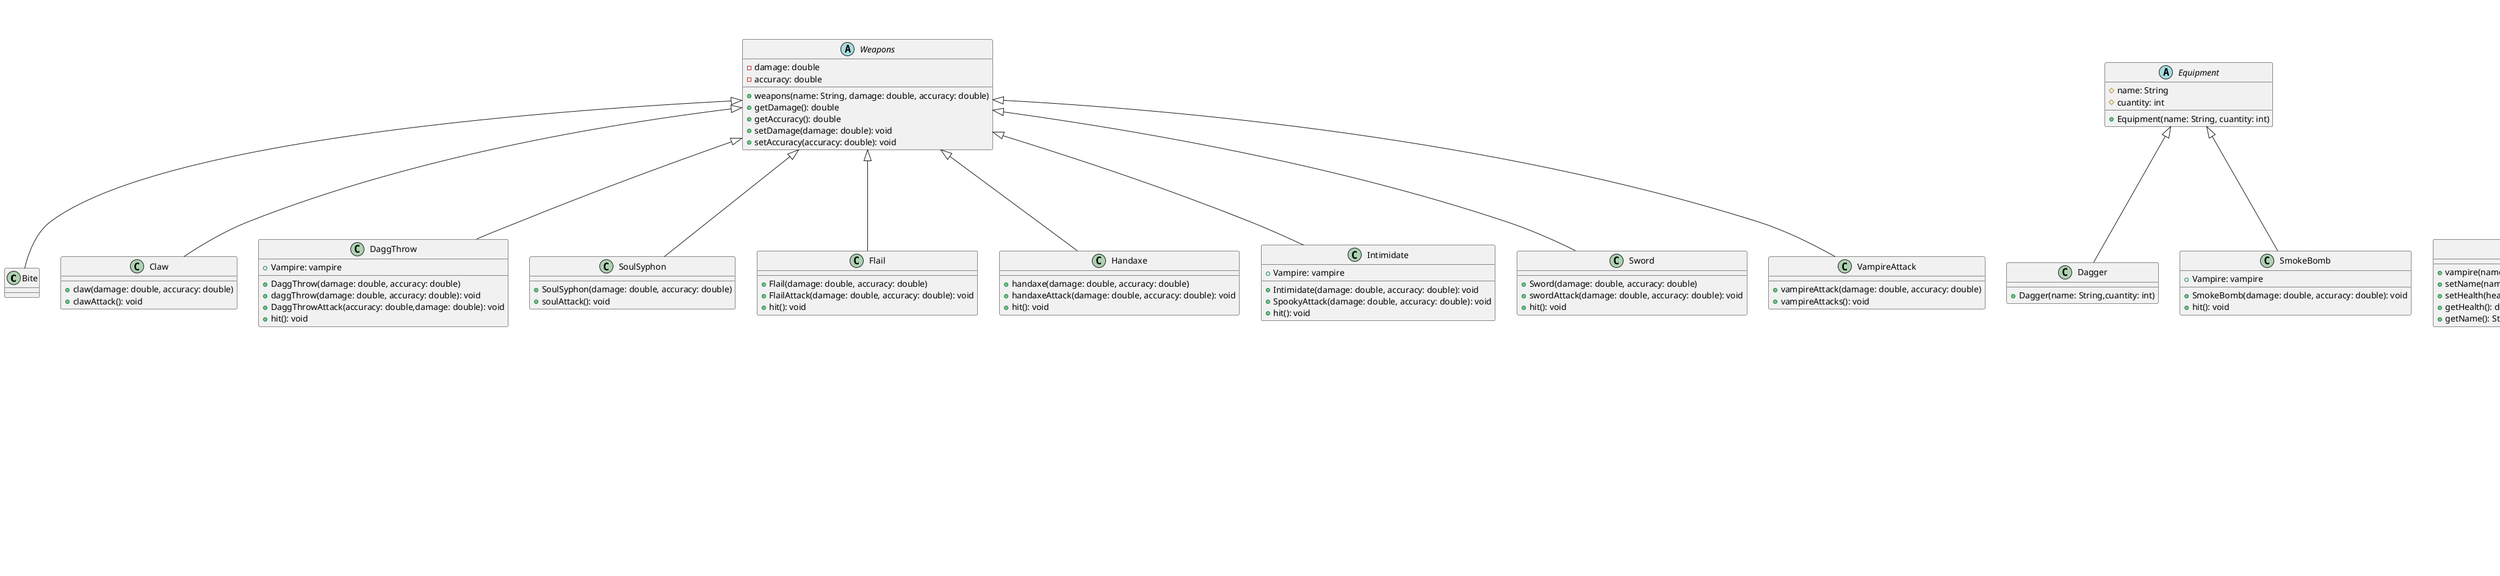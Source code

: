 @startuml
class Bite extends Weapons
class Claw extends Weapons
class Dagger extends Equipment
class DaggThrow extends Weapons
class SoulSyphon extends Weapons
class Flail extends Weapons
class Handaxe extends Weapons
class Intimidate extends Weapons
class SmokeBomb extends Equipment
class Sword extends Weapons
class Vampire extends Characters
class VampireAttack extends Weapons
class Warrior extends Characters
class WarriorActions extends Warrior

class Main {
    +main(args: String[]): void
}
abstract class Equipment {
    #name: String
    #cuantity: int
    +Equipment(name: String, cuantity: int)
}
abstract class Characters {
    #name: String
    #heatlh: double
    +Characters(name: String, health: double)
    }
abstract class Weapons {
    -damage: double
    -accuracy: double
    +weapons(name: String, damage: double, accuracy: double)
    +getDamage(): double
    +getAccuracy(): double
    +setDamage(damage: double): void
    +setAccuracy(accuracy: double): void
  }
class Flail{
    +Flail(damage: double, accuracy: double)
    +FlailAttack(damage: double, accuracy: double): void
    +hit(): void
}
class Sword{
    +Sword(damage: double, accuracy: double)
    +swordAttack(damage: double, accuracy: double): void
    +hit(): void
}
class Handaxe{
    +handaxe(damage: double, accuracy: double)
    +handaxeAttack(damage: double, accuracy: double): void
    +hit(): void
}

class Vampire{
    +vampire(name: String, health: double, attack: double, accuracy: double)
    +setName(name: String): void
    +setHealth(health: double): void
    +getHealth(): double
    +getName(): String
}
class VampireAttack{
    +vampireAttack(damage: double, accuracy: double)
    +vampireAttacks(): void
}
class Warrior{
    +warrior(name: String, health: double, attack: double, accuracy: double)
    +setName(name: String): void
    +setHealth(health: double): void
    +getHealth(): double
    +getName(): String

class Bite{
    +bite(damage: double, accuracy: double)
    +biteAttack(): void
}
class Claw{
    +claw(damage: double, accuracy: double)
    +clawAttack(): void
}
class GeneralManager{
    +Warrior: warrior
    +Vampire: vampire
    +Random random
    +min: int
    +max: int
    +vampireAttack: VampireAttack
    +Dagger: Dagger
    +EquipmentArrayList: Arraylist<Equipment>
    +SmokeBomb: SmokeBomb
    Intimidate: Intimidate
    +playerTurn: boolean
    +iniciate(): void
    +combat(): void
}
class SoulSyphon{
    +SoulSyphon(damage: double, accuracy: double)
    +soulAttack(): void
}
class WarriorActions{
    +attackFlail: Flail
    +attackSword: Sword
    +attackHandaxe: Handaxe
    +attackDagger: Dagger
    +Warrior: Warrior
    +SmokeBomb: SmokeBomb
    +Intimidate: Intimidate
    +WarriorActions(name: String, health: double)
    +attackFlail(): void
    +attackSword(): void
    +attackHandaxe(): void
    +attackDagger(): void
    +Nigerundayo(): void
    +Spooky(): void
}
class Dagger{
+Dagger(name: String,cuantity: int)
}
class DaggThrow{
    +Vampire: vampire
    +DaggThrow(damage: double, accuracy: double)
    +daggThrow(damage: double, accuracy: double): void
    +DaggThrowAttack(accuracy: double,damage: double): void
    +hit(): void
}
class Intimidate{
    +Vampire: vampire
    +Intimidate(damage: double, accuracy: double): void
    +SpookyAttack(damage: double, accuracy: double): void
    +hit(): void
}
class SmokeBomb{
    +Vampire: vampire
    +SmokeBomb(damage: double, accuracy: double): void
    +hit(): void
}
@enduml
